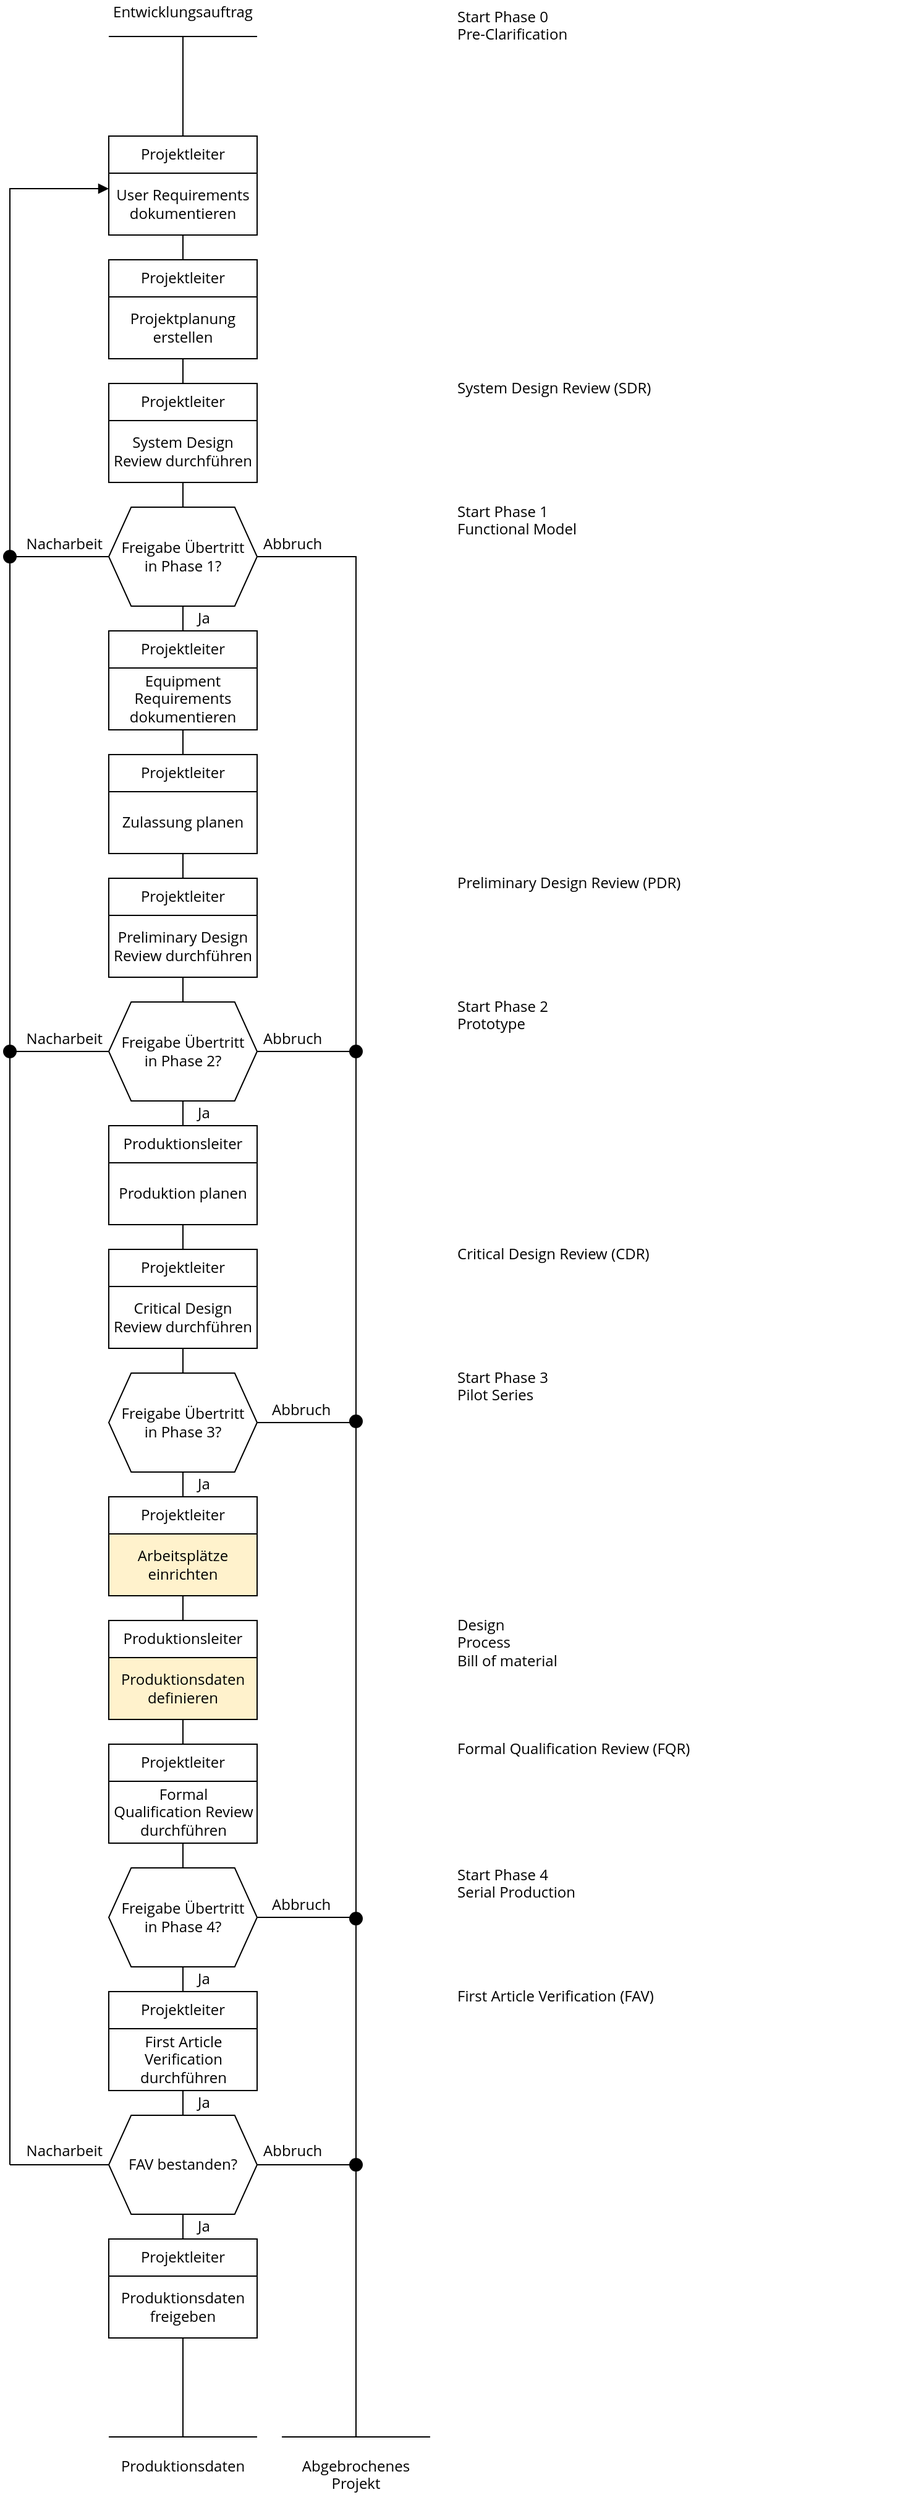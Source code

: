 <mxfile version="13.7.3" type="device"><diagram id="4S5-npywQPDvTMbEbsQe" name="Page-1"><mxGraphModel dx="2147" dy="675" grid="1" gridSize="10" guides="1" tooltips="1" connect="1" arrows="1" fold="1" page="1" pageScale="1" pageWidth="827" pageHeight="1169" math="0" shadow="0"><root><mxCell id="0"/><mxCell id="1" parent="0"/><mxCell id="5YBqX78m-PzI1qTNsg00-1" value="" style="rounded=0;whiteSpace=wrap;html=1;align=left;horizontal=1;verticalAlign=top;strokeColor=none;fontFamily=Open Sans;" parent="1" vertex="1"><mxGeometry x="360" y="180" width="360" height="100" as="geometry"/></mxCell><mxCell id="5YBqX78m-PzI1qTNsg00-2" value="" style="endArrow=none;html=1;fontFamily=Open Sans;" parent="1" edge="1"><mxGeometry width="50" height="50" relative="1" as="geometry"><mxPoint x="80" y="109.5" as="sourcePoint"/><mxPoint x="200" y="109.5" as="targetPoint"/></mxGeometry></mxCell><mxCell id="5YBqX78m-PzI1qTNsg00-3" value="&lt;span style=&quot;text-align: left&quot;&gt;Entwicklungsauftrag&lt;/span&gt;" style="text;html=1;strokeColor=none;fillColor=none;align=center;verticalAlign=middle;whiteSpace=wrap;rounded=0;fontFamily=Open Sans;" parent="1" vertex="1"><mxGeometry x="80" y="80" width="120" height="20" as="geometry"/></mxCell><mxCell id="5YBqX78m-PzI1qTNsg00-4" value="" style="endArrow=none;html=1;fontFamily=Open Sans;" parent="1" edge="1"><mxGeometry width="50" height="50" relative="1" as="geometry"><mxPoint x="140" y="190" as="sourcePoint"/><mxPoint x="140" y="110" as="targetPoint"/></mxGeometry></mxCell><mxCell id="5YBqX78m-PzI1qTNsg00-5" value="" style="verticalLabelPosition=bottom;verticalAlign=top;html=1;shape=hexagon;perimeter=hexagonPerimeter2;arcSize=6;size=0.151;fontFamily=Open Sans;" parent="1" vertex="1"><mxGeometry x="80" y="490" width="120" height="80" as="geometry"/></mxCell><mxCell id="5YBqX78m-PzI1qTNsg00-6" value="Freigabe Übertritt in Phase 1?" style="text;html=1;strokeColor=none;fillColor=none;align=center;verticalAlign=middle;whiteSpace=wrap;rounded=0;fontFamily=Open Sans;spacingLeft=4;spacingRight=4;" parent="1" vertex="1"><mxGeometry x="80" y="490" width="120" height="80" as="geometry"/></mxCell><mxCell id="5YBqX78m-PzI1qTNsg00-7" value="" style="endArrow=none;html=1;fontFamily=Open Sans;" parent="1" edge="1"><mxGeometry width="50" height="50" relative="1" as="geometry"><mxPoint x="140" y="290" as="sourcePoint"/><mxPoint x="140" y="270" as="targetPoint"/></mxGeometry></mxCell><UserObject label="User Requirements dokumentieren" id="5YBqX78m-PzI1qTNsg00-11"><mxCell style="rounded=0;whiteSpace=wrap;html=1;fontFamily=Open Sans;" parent="1" vertex="1"><mxGeometry x="80" y="220" width="120" height="50" as="geometry"/></mxCell></UserObject><mxCell id="5YBqX78m-PzI1qTNsg00-12" value="Projektleiter" style="rounded=0;whiteSpace=wrap;html=1;fontFamily=Open Sans;" parent="1" vertex="1"><mxGeometry x="80" y="190" width="120" height="30" as="geometry"/></mxCell><mxCell id="5YBqX78m-PzI1qTNsg00-15" value="" style="endArrow=none;html=1;fontFamily=Open Sans;" parent="1" edge="1"><mxGeometry width="50" height="50" relative="1" as="geometry"><mxPoint x="140" y="390" as="sourcePoint"/><mxPoint x="140" y="370" as="targetPoint"/></mxGeometry></mxCell><mxCell id="5YBqX78m-PzI1qTNsg00-18" value="&lt;div&gt;&lt;br&gt;&lt;/div&gt;" style="rounded=0;whiteSpace=wrap;html=1;align=left;horizontal=1;verticalAlign=top;strokeColor=none;fontFamily=Open Sans;" parent="1" vertex="1"><mxGeometry x="360" y="280" width="360" height="100" as="geometry"/></mxCell><mxCell id="5YBqX78m-PzI1qTNsg00-20" value="" style="endArrow=none;html=1;fontFamily=Open Sans;" parent="1" edge="1"><mxGeometry width="50" height="50" relative="1" as="geometry"><mxPoint x="140" y="390" as="sourcePoint"/><mxPoint x="140" y="370" as="targetPoint"/></mxGeometry></mxCell><mxCell id="5YBqX78m-PzI1qTNsg00-21" value="System Design Review durchführen" style="rounded=0;whiteSpace=wrap;html=1;fontFamily=Open Sans;" parent="1" vertex="1"><mxGeometry x="80" y="420" width="120" height="50" as="geometry"/></mxCell><mxCell id="5YBqX78m-PzI1qTNsg00-22" value="Projektleiter" style="rounded=0;whiteSpace=wrap;html=1;fontFamily=Open Sans;" parent="1" vertex="1"><mxGeometry x="80" y="390" width="120" height="30" as="geometry"/></mxCell><mxCell id="5YBqX78m-PzI1qTNsg00-23" value="System Design Review (SDR)" style="rounded=0;whiteSpace=wrap;html=1;align=left;horizontal=1;verticalAlign=top;strokeColor=none;fontFamily=Open Sans;" parent="1" vertex="1"><mxGeometry x="360" y="380" width="360" height="100" as="geometry"/></mxCell><mxCell id="5YBqX78m-PzI1qTNsg00-28" value="Produktionsdaten" style="text;html=1;strokeColor=none;fillColor=none;align=center;verticalAlign=top;whiteSpace=wrap;rounded=0;fontFamily=Open Sans;spacing=2;" parent="1" vertex="1"><mxGeometry x="80" y="2060" width="120" height="40" as="geometry"/></mxCell><mxCell id="5YBqX78m-PzI1qTNsg00-29" value="" style="endArrow=none;html=1;fontFamily=Open Sans;" parent="1" edge="1"><mxGeometry width="50" height="50" relative="1" as="geometry"><mxPoint x="80" y="2050" as="sourcePoint"/><mxPoint x="200" y="2050" as="targetPoint"/></mxGeometry></mxCell><mxCell id="5YBqX78m-PzI1qTNsg00-33" value="Abgebrochenes Projekt" style="text;html=1;strokeColor=none;fillColor=none;align=center;verticalAlign=top;whiteSpace=wrap;rounded=0;fontFamily=Open Sans;" parent="1" vertex="1"><mxGeometry x="220" y="2060" width="120" height="40" as="geometry"/></mxCell><mxCell id="5YBqX78m-PzI1qTNsg00-34" value="" style="endArrow=none;html=1;fontFamily=Open Sans;" parent="1" edge="1"><mxGeometry width="50" height="50" relative="1" as="geometry"><mxPoint x="220" y="2050" as="sourcePoint"/><mxPoint x="340" y="2050" as="targetPoint"/></mxGeometry></mxCell><mxCell id="5YBqX78m-PzI1qTNsg00-35" value="" style="edgeStyle=orthogonalEdgeStyle;rounded=0;orthogonalLoop=1;jettySize=auto;html=1;strokeColor=none;startArrow=none;startFill=0;fontFamily=Open Sans;" parent="1" target="5YBqX78m-PzI1qTNsg00-36" edge="1"><mxGeometry relative="1" as="geometry"><mxPoint x="400" y="520" as="sourcePoint"/></mxGeometry></mxCell><mxCell id="5YBqX78m-PzI1qTNsg00-36" value="Abbruch" style="text;html=1;strokeColor=none;fillColor=none;align=left;verticalAlign=middle;whiteSpace=wrap;rounded=0;fontFamily=Open Sans;spacingLeft=3;" parent="1" vertex="1"><mxGeometry x="200" y="510" width="70" height="20" as="geometry"/></mxCell><mxCell id="5YBqX78m-PzI1qTNsg00-37" value="Ja" style="text;html=1;strokeColor=none;fillColor=none;align=left;verticalAlign=middle;whiteSpace=wrap;rounded=0;fontFamily=Open Sans;" parent="1" vertex="1"><mxGeometry x="150" y="851" width="70" height="20" as="geometry"/></mxCell><mxCell id="5YBqX78m-PzI1qTNsg00-38" value="" style="endArrow=none;html=1;edgeStyle=orthogonalEdgeStyle;entryX=1;entryY=0.5;entryDx=0;entryDy=0;rounded=0;fontFamily=Open Sans;exitX=0.5;exitY=0;exitDx=0;exitDy=0;" parent="1" target="5YBqX78m-PzI1qTNsg00-6" edge="1" source="QxQH1UHk9hjc1HuETbbz-81"><mxGeometry width="50" height="50" relative="1" as="geometry"><mxPoint x="280" y="920" as="sourcePoint"/><mxPoint x="380" y="670" as="targetPoint"/><Array as="points"><mxPoint x="280" y="530"/></Array></mxGeometry></mxCell><mxCell id="iiQPkb9MtmS28dJ8HdLP-1" value="" style="endArrow=none;html=1;entryX=0.5;entryY=1;entryDx=0;entryDy=0;" parent="1" source="5YBqX78m-PzI1qTNsg00-6" target="5YBqX78m-PzI1qTNsg00-21" edge="1"><mxGeometry width="50" height="50" relative="1" as="geometry"><mxPoint x="390" y="570" as="sourcePoint"/><mxPoint x="440" y="520" as="targetPoint"/></mxGeometry></mxCell><mxCell id="QxQH1UHk9hjc1HuETbbz-88" value="" style="edgeStyle=orthogonalEdgeStyle;rounded=0;orthogonalLoop=1;jettySize=auto;html=1;endArrow=none;endFill=0;fontColor=#000000;" edge="1" parent="1" source="iiQPkb9MtmS28dJ8HdLP-6" target="QxQH1UHk9hjc1HuETbbz-22"><mxGeometry relative="1" as="geometry"/></mxCell><UserObject label="Produktion planen" id="iiQPkb9MtmS28dJ8HdLP-6"><mxCell style="rounded=0;whiteSpace=wrap;html=1;fontFamily=Open Sans;" parent="1" vertex="1"><mxGeometry x="80" y="1020" width="120" height="50" as="geometry"/></mxCell></UserObject><mxCell id="iiQPkb9MtmS28dJ8HdLP-7" value="Produktionsleiter" style="rounded=0;whiteSpace=wrap;html=1;fontFamily=Open Sans;" parent="1" vertex="1"><mxGeometry x="80" y="990" width="120" height="30" as="geometry"/></mxCell><mxCell id="iiQPkb9MtmS28dJ8HdLP-9" value="" style="rounded=0;whiteSpace=wrap;html=1;align=left;horizontal=1;verticalAlign=top;strokeColor=none;fontFamily=Open Sans;" parent="1" vertex="1"><mxGeometry x="360" y="980" width="360" height="100" as="geometry"/></mxCell><mxCell id="iiQPkb9MtmS28dJ8HdLP-13" value="" style="endArrow=none;html=1;entryX=0.5;entryY=1;entryDx=0;entryDy=0;fontFamily=Open Sans;exitX=0.5;exitY=0;exitDx=0;exitDy=0;dashed=1;" parent="1" edge="1"><mxGeometry width="50" height="50" relative="1" as="geometry"><mxPoint x="140" y="1150" as="sourcePoint"/><mxPoint x="140" y="1130" as="targetPoint"/></mxGeometry></mxCell><mxCell id="QxQH1UHk9hjc1HuETbbz-90" value="" style="edgeStyle=orthogonalEdgeStyle;rounded=0;orthogonalLoop=1;jettySize=auto;html=1;endArrow=none;endFill=0;fontColor=#000000;" edge="1" parent="1" source="iiQPkb9MtmS28dJ8HdLP-14" target="QxQH1UHk9hjc1HuETbbz-74"><mxGeometry relative="1" as="geometry"/></mxCell><UserObject label="Arbeitsplätze einrichten" link="https://knowledge.mint-system.ch/#/Odoo Handbuch#arbeitsplätze-einrichten" id="iiQPkb9MtmS28dJ8HdLP-14"><mxCell style="rounded=0;whiteSpace=wrap;html=1;fillColor=#fff2cc;strokeColor=#000000;fontFamily=Open Sans;" parent="1" vertex="1"><mxGeometry x="80" y="1320" width="120" height="50" as="geometry"/></mxCell></UserObject><mxCell id="iiQPkb9MtmS28dJ8HdLP-15" value="Projektleiter" style="rounded=0;whiteSpace=wrap;html=1;fontFamily=Open Sans;" parent="1" vertex="1"><mxGeometry x="80" y="1290" width="120" height="30" as="geometry"/></mxCell><mxCell id="QxQH1UHk9hjc1HuETbbz-1" value="Projektleiter" style="rounded=0;whiteSpace=wrap;html=1;fontFamily=Open Sans;" vertex="1" parent="1"><mxGeometry x="80" y="290" width="120" height="30" as="geometry"/></mxCell><UserObject label="Projektplanung erstellen" id="QxQH1UHk9hjc1HuETbbz-2"><mxCell style="rounded=0;whiteSpace=wrap;html=1;fontFamily=Open Sans;" vertex="1" parent="1"><mxGeometry x="80" y="320" width="120" height="50" as="geometry"/></mxCell></UserObject><mxCell id="QxQH1UHk9hjc1HuETbbz-77" value="" style="edgeStyle=orthogonalEdgeStyle;rounded=0;orthogonalLoop=1;jettySize=auto;html=1;endArrow=none;endFill=0;fontColor=#000000;" edge="1" parent="1" source="QxQH1UHk9hjc1HuETbbz-3" target="QxQH1UHk9hjc1HuETbbz-6"><mxGeometry relative="1" as="geometry"/></mxCell><UserObject label="Equipment Requirements dokumentieren" id="QxQH1UHk9hjc1HuETbbz-3"><mxCell style="rounded=0;whiteSpace=wrap;html=1;fontFamily=Open Sans;" vertex="1" parent="1"><mxGeometry x="80" y="620" width="120" height="50" as="geometry"/></mxCell></UserObject><mxCell id="QxQH1UHk9hjc1HuETbbz-4" value="Projektleiter" style="rounded=0;whiteSpace=wrap;html=1;fontFamily=Open Sans;" vertex="1" parent="1"><mxGeometry x="80" y="590" width="120" height="30" as="geometry"/></mxCell><mxCell id="QxQH1UHk9hjc1HuETbbz-78" value="" style="edgeStyle=orthogonalEdgeStyle;rounded=0;orthogonalLoop=1;jettySize=auto;html=1;endArrow=none;endFill=0;fontColor=#000000;" edge="1" parent="1" source="QxQH1UHk9hjc1HuETbbz-5" target="QxQH1UHk9hjc1HuETbbz-10"><mxGeometry relative="1" as="geometry"/></mxCell><UserObject label="Zulassung planen" id="QxQH1UHk9hjc1HuETbbz-5"><mxCell style="rounded=0;whiteSpace=wrap;html=1;fontFamily=Open Sans;" vertex="1" parent="1"><mxGeometry x="80" y="720" width="120" height="50" as="geometry"/></mxCell></UserObject><mxCell id="QxQH1UHk9hjc1HuETbbz-6" value="Projektleiter" style="rounded=0;whiteSpace=wrap;html=1;fontFamily=Open Sans;" vertex="1" parent="1"><mxGeometry x="80" y="690" width="120" height="30" as="geometry"/></mxCell><mxCell id="QxQH1UHk9hjc1HuETbbz-79" value="" style="edgeStyle=orthogonalEdgeStyle;rounded=0;orthogonalLoop=1;jettySize=auto;html=1;endArrow=none;endFill=0;fontColor=#000000;" edge="1" parent="1" source="QxQH1UHk9hjc1HuETbbz-9"><mxGeometry relative="1" as="geometry"><mxPoint x="140" y="900" as="targetPoint"/></mxGeometry></mxCell><mxCell id="QxQH1UHk9hjc1HuETbbz-9" value="Preliminary Design Review durchführen" style="rounded=0;whiteSpace=wrap;html=1;fontFamily=Open Sans;" vertex="1" parent="1"><mxGeometry x="80" y="820" width="120" height="50" as="geometry"/></mxCell><mxCell id="QxQH1UHk9hjc1HuETbbz-10" value="Projektleiter" style="rounded=0;whiteSpace=wrap;html=1;fontFamily=Open Sans;" vertex="1" parent="1"><mxGeometry x="80" y="790" width="120" height="30" as="geometry"/></mxCell><mxCell id="QxQH1UHk9hjc1HuETbbz-12" value="&lt;span style=&quot;text-align: center&quot;&gt;Preliminary Design Review (PDR)&lt;/span&gt;" style="rounded=0;whiteSpace=wrap;html=1;align=left;horizontal=1;verticalAlign=top;strokeColor=none;fontFamily=Open Sans;" vertex="1" parent="1"><mxGeometry x="360" y="780" width="360" height="100" as="geometry"/></mxCell><mxCell id="QxQH1UHk9hjc1HuETbbz-13" value="" style="verticalLabelPosition=bottom;verticalAlign=top;html=1;shape=hexagon;perimeter=hexagonPerimeter2;arcSize=6;size=0.151;fontFamily=Open Sans;" vertex="1" parent="1"><mxGeometry x="80" y="890" width="120" height="80" as="geometry"/></mxCell><mxCell id="QxQH1UHk9hjc1HuETbbz-80" value="" style="edgeStyle=orthogonalEdgeStyle;rounded=0;orthogonalLoop=1;jettySize=auto;html=1;endArrow=none;endFill=0;fontColor=#000000;" edge="1" parent="1" source="QxQH1UHk9hjc1HuETbbz-14" target="iiQPkb9MtmS28dJ8HdLP-7"><mxGeometry relative="1" as="geometry"/></mxCell><mxCell id="QxQH1UHk9hjc1HuETbbz-82" value="" style="edgeStyle=orthogonalEdgeStyle;rounded=0;orthogonalLoop=1;jettySize=auto;html=1;endArrow=none;endFill=0;fontColor=#000000;" edge="1" parent="1" source="QxQH1UHk9hjc1HuETbbz-14" target="QxQH1UHk9hjc1HuETbbz-81"><mxGeometry relative="1" as="geometry"/></mxCell><mxCell id="QxQH1UHk9hjc1HuETbbz-14" value="Freigabe Übertritt in Phase 2?" style="text;html=1;strokeColor=none;fillColor=none;align=center;verticalAlign=middle;whiteSpace=wrap;rounded=0;fontFamily=Open Sans;spacingLeft=4;spacingRight=4;" vertex="1" parent="1"><mxGeometry x="80" y="890" width="120" height="80" as="geometry"/></mxCell><mxCell id="QxQH1UHk9hjc1HuETbbz-15" value="" style="edgeStyle=orthogonalEdgeStyle;rounded=0;orthogonalLoop=1;jettySize=auto;html=1;strokeColor=none;startArrow=none;startFill=0;fontFamily=Open Sans;" edge="1" target="QxQH1UHk9hjc1HuETbbz-16" parent="1"><mxGeometry relative="1" as="geometry"><mxPoint x="400" y="920" as="sourcePoint"/></mxGeometry></mxCell><mxCell id="QxQH1UHk9hjc1HuETbbz-16" value="Abbruch" style="text;html=1;strokeColor=none;fillColor=none;align=left;verticalAlign=middle;whiteSpace=wrap;rounded=0;fontFamily=Open Sans;spacingLeft=3;" vertex="1" parent="1"><mxGeometry x="200" y="910" width="70" height="20" as="geometry"/></mxCell><mxCell id="QxQH1UHk9hjc1HuETbbz-89" value="" style="edgeStyle=orthogonalEdgeStyle;rounded=0;orthogonalLoop=1;jettySize=auto;html=1;endArrow=none;endFill=0;fontColor=#000000;" edge="1" parent="1" source="QxQH1UHk9hjc1HuETbbz-21" target="iiQPkb9MtmS28dJ8HdLP-15"><mxGeometry relative="1" as="geometry"/></mxCell><mxCell id="QxQH1UHk9hjc1HuETbbz-21" value="Critical Design Review durchführen" style="rounded=0;whiteSpace=wrap;html=1;fontFamily=Open Sans;" vertex="1" parent="1"><mxGeometry x="80" y="1120" width="120" height="50" as="geometry"/></mxCell><mxCell id="QxQH1UHk9hjc1HuETbbz-22" value="Projektleiter" style="rounded=0;whiteSpace=wrap;html=1;fontFamily=Open Sans;" vertex="1" parent="1"><mxGeometry x="80" y="1090" width="120" height="30" as="geometry"/></mxCell><mxCell id="QxQH1UHk9hjc1HuETbbz-23" value="&lt;span style=&quot;text-align: center&quot;&gt;Critical Design Review (CDR)&lt;/span&gt;" style="rounded=0;whiteSpace=wrap;html=1;align=left;horizontal=1;verticalAlign=top;strokeColor=none;fontFamily=Open Sans;" vertex="1" parent="1"><mxGeometry x="360" y="1080" width="360" height="100" as="geometry"/></mxCell><mxCell id="QxQH1UHk9hjc1HuETbbz-24" value="" style="verticalLabelPosition=bottom;verticalAlign=top;html=1;shape=hexagon;perimeter=hexagonPerimeter2;arcSize=6;size=0.151;fontFamily=Open Sans;" vertex="1" parent="1"><mxGeometry x="80" y="1190" width="120" height="80" as="geometry"/></mxCell><mxCell id="QxQH1UHk9hjc1HuETbbz-25" value="Freigabe Übertritt in Phase 3?" style="text;html=1;strokeColor=none;fillColor=none;align=center;verticalAlign=middle;whiteSpace=wrap;rounded=0;fontFamily=Open Sans;spacingLeft=4;spacingRight=4;" vertex="1" parent="1"><mxGeometry x="80" y="1190" width="120" height="80" as="geometry"/></mxCell><mxCell id="QxQH1UHk9hjc1HuETbbz-26" value="" style="edgeStyle=orthogonalEdgeStyle;rounded=0;orthogonalLoop=1;jettySize=auto;html=1;strokeColor=none;startArrow=none;startFill=0;fontFamily=Open Sans;" edge="1" target="QxQH1UHk9hjc1HuETbbz-27" parent="1"><mxGeometry relative="1" as="geometry"><mxPoint x="400" y="1220" as="sourcePoint"/></mxGeometry></mxCell><mxCell id="QxQH1UHk9hjc1HuETbbz-27" value="Abbruch" style="text;html=1;strokeColor=none;fillColor=none;align=left;verticalAlign=middle;whiteSpace=wrap;rounded=0;fontFamily=Open Sans;" vertex="1" parent="1"><mxGeometry x="210" y="1210" width="70" height="20" as="geometry"/></mxCell><mxCell id="QxQH1UHk9hjc1HuETbbz-28" value="" style="endArrow=none;html=1;entryX=0.5;entryY=1;entryDx=0;entryDy=0;fontFamily=Open Sans;exitX=0.5;exitY=0;exitDx=0;exitDy=0;dashed=1;" edge="1" parent="1"><mxGeometry width="50" height="50" relative="1" as="geometry"><mxPoint x="140" y="1550" as="sourcePoint"/><mxPoint x="140" y="1530" as="targetPoint"/></mxGeometry></mxCell><mxCell id="QxQH1UHk9hjc1HuETbbz-92" value="" style="edgeStyle=orthogonalEdgeStyle;rounded=0;orthogonalLoop=1;jettySize=auto;html=1;endArrow=none;endFill=0;fontColor=#000000;" edge="1" parent="1" source="QxQH1UHk9hjc1HuETbbz-29" target="QxQH1UHk9hjc1HuETbbz-38"><mxGeometry relative="1" as="geometry"/></mxCell><mxCell id="QxQH1UHk9hjc1HuETbbz-29" value="Formal Qualification Review durchführen" style="rounded=0;whiteSpace=wrap;html=1;fontFamily=Open Sans;spacingLeft=3;spacingRight=2;" vertex="1" parent="1"><mxGeometry x="80" y="1520" width="120" height="50" as="geometry"/></mxCell><mxCell id="QxQH1UHk9hjc1HuETbbz-30" value="Projektleiter" style="rounded=0;whiteSpace=wrap;html=1;fontFamily=Open Sans;" vertex="1" parent="1"><mxGeometry x="80" y="1490" width="120" height="30" as="geometry"/></mxCell><mxCell id="QxQH1UHk9hjc1HuETbbz-31" value="&lt;span style=&quot;text-align: center&quot;&gt;Formal Qualification Review (FQR)&lt;/span&gt;" style="rounded=0;whiteSpace=wrap;html=1;align=left;horizontal=1;verticalAlign=top;strokeColor=none;fontFamily=Open Sans;" vertex="1" parent="1"><mxGeometry x="360" y="1480" width="360" height="100" as="geometry"/></mxCell><mxCell id="QxQH1UHk9hjc1HuETbbz-32" value="" style="edgeStyle=orthogonalEdgeStyle;rounded=0;orthogonalLoop=1;jettySize=auto;html=1;strokeColor=none;startArrow=none;startFill=0;fontFamily=Open Sans;" edge="1" parent="1"><mxGeometry relative="1" as="geometry"><mxPoint x="400" y="1610" as="sourcePoint"/><mxPoint x="280" y="1610" as="targetPoint"/></mxGeometry></mxCell><mxCell id="QxQH1UHk9hjc1HuETbbz-36" value="Projektleiter" style="rounded=0;whiteSpace=wrap;html=1;fontFamily=Open Sans;" vertex="1" parent="1"><mxGeometry x="80" y="1440" width="120" height="30" as="geometry"/></mxCell><mxCell id="QxQH1UHk9hjc1HuETbbz-37" value="" style="verticalLabelPosition=bottom;verticalAlign=top;html=1;shape=hexagon;perimeter=hexagonPerimeter2;arcSize=6;size=0.151;fontFamily=Open Sans;" vertex="1" parent="1"><mxGeometry x="80" y="1590" width="120" height="80" as="geometry"/></mxCell><mxCell id="QxQH1UHk9hjc1HuETbbz-93" value="" style="edgeStyle=orthogonalEdgeStyle;rounded=0;orthogonalLoop=1;jettySize=auto;html=1;endArrow=none;endFill=0;fontColor=#000000;" edge="1" parent="1" source="QxQH1UHk9hjc1HuETbbz-38" target="QxQH1UHk9hjc1HuETbbz-64"><mxGeometry relative="1" as="geometry"/></mxCell><mxCell id="QxQH1UHk9hjc1HuETbbz-38" value="Freigabe Übertritt in Phase 4?" style="text;html=1;strokeColor=none;fillColor=none;align=center;verticalAlign=middle;whiteSpace=wrap;rounded=0;fontFamily=Open Sans;spacingLeft=4;spacingRight=4;" vertex="1" parent="1"><mxGeometry x="80" y="1590" width="120" height="80" as="geometry"/></mxCell><mxCell id="QxQH1UHk9hjc1HuETbbz-39" value="Abbruch" style="text;html=1;strokeColor=none;fillColor=none;align=left;verticalAlign=middle;whiteSpace=wrap;rounded=0;fontFamily=Open Sans;" vertex="1" parent="1"><mxGeometry x="210" y="1610" width="70" height="20" as="geometry"/></mxCell><mxCell id="QxQH1UHk9hjc1HuETbbz-43" value="" style="edgeStyle=orthogonalEdgeStyle;rounded=0;orthogonalLoop=1;jettySize=auto;html=1;strokeColor=none;startArrow=none;startFill=0;fontFamily=Open Sans;" edge="1" parent="1"><mxGeometry relative="1" as="geometry"><mxPoint x="720" y="530" as="sourcePoint"/><mxPoint x="600" y="530" as="targetPoint"/></mxGeometry></mxCell><mxCell id="QxQH1UHk9hjc1HuETbbz-47" value="Ja" style="text;html=1;strokeColor=none;fillColor=none;align=left;verticalAlign=middle;whiteSpace=wrap;rounded=0;fontFamily=Open Sans;" vertex="1" parent="1"><mxGeometry x="150" y="570" width="70" height="20" as="geometry"/></mxCell><mxCell id="QxQH1UHk9hjc1HuETbbz-48" value="" style="endArrow=none;html=1;entryX=0.5;entryY=1;entryDx=0;entryDy=0;" edge="1" parent="1" source="QxQH1UHk9hjc1HuETbbz-4" target="5YBqX78m-PzI1qTNsg00-6"><mxGeometry width="50" height="50" relative="1" as="geometry"><mxPoint x="490" y="800" as="sourcePoint"/><mxPoint x="540" y="750" as="targetPoint"/></mxGeometry></mxCell><mxCell id="QxQH1UHk9hjc1HuETbbz-49" value="Ja" style="text;html=1;strokeColor=none;fillColor=none;align=left;verticalAlign=middle;whiteSpace=wrap;rounded=0;fontFamily=Open Sans;" vertex="1" parent="1"><mxGeometry x="150" y="970" width="70" height="20" as="geometry"/></mxCell><mxCell id="QxQH1UHk9hjc1HuETbbz-50" value="Start Phase 0&lt;br&gt;Pre-Clarification" style="rounded=0;whiteSpace=wrap;html=1;align=left;horizontal=1;verticalAlign=top;strokeColor=none;fontFamily=Open Sans;" vertex="1" parent="1"><mxGeometry x="360" y="80" width="360" height="100" as="geometry"/></mxCell><mxCell id="QxQH1UHk9hjc1HuETbbz-51" value="Start Phase 1&lt;br&gt;Functional Model" style="rounded=0;whiteSpace=wrap;html=1;align=left;horizontal=1;verticalAlign=top;strokeColor=none;fontFamily=Open Sans;" vertex="1" parent="1"><mxGeometry x="360" y="480" width="360" height="100" as="geometry"/></mxCell><mxCell id="QxQH1UHk9hjc1HuETbbz-52" value="&lt;span style=&quot;text-align: center&quot;&gt;Start Phase 2&lt;br&gt;Prototype&amp;nbsp;&lt;/span&gt;" style="rounded=0;whiteSpace=wrap;html=1;align=left;horizontal=1;verticalAlign=top;strokeColor=none;fontFamily=Open Sans;" vertex="1" parent="1"><mxGeometry x="360" y="880" width="360" height="100" as="geometry"/></mxCell><mxCell id="QxQH1UHk9hjc1HuETbbz-53" value="&lt;span style=&quot;text-align: center&quot;&gt;Start Phase 3&lt;br&gt;Pilot Series&lt;/span&gt;" style="rounded=0;whiteSpace=wrap;html=1;align=left;horizontal=1;verticalAlign=top;strokeColor=none;fontFamily=Open Sans;" vertex="1" parent="1"><mxGeometry x="360" y="1180" width="360" height="100" as="geometry"/></mxCell><mxCell id="QxQH1UHk9hjc1HuETbbz-54" value="&lt;span style=&quot;text-align: center&quot;&gt;Start Phase 4&lt;br&gt;Serial Production&lt;/span&gt;" style="rounded=0;whiteSpace=wrap;html=1;align=left;horizontal=1;verticalAlign=top;strokeColor=none;fontFamily=Open Sans;" vertex="1" parent="1"><mxGeometry x="360" y="1582" width="360" height="98" as="geometry"/></mxCell><mxCell id="QxQH1UHk9hjc1HuETbbz-55" value="" style="endArrow=none;html=1;entryX=0.5;entryY=1;entryDx=0;entryDy=0;fontFamily=Open Sans;exitX=0.5;exitY=0;exitDx=0;exitDy=0;dashed=1;" edge="1" parent="1"><mxGeometry width="50" height="50" relative="1" as="geometry"><mxPoint x="140" y="1746" as="sourcePoint"/><mxPoint x="140" y="1726" as="targetPoint"/></mxGeometry></mxCell><mxCell id="QxQH1UHk9hjc1HuETbbz-57" value="Projektleiter" style="rounded=0;whiteSpace=wrap;html=1;fontFamily=Open Sans;" vertex="1" parent="1"><mxGeometry x="80" y="1690" width="120" height="30" as="geometry"/></mxCell><mxCell id="QxQH1UHk9hjc1HuETbbz-58" value="&lt;span style=&quot;text-align: center&quot;&gt;First Article Verification (FAV)&lt;/span&gt;" style="rounded=0;whiteSpace=wrap;html=1;align=left;horizontal=1;verticalAlign=top;strokeColor=none;fontFamily=Open Sans;" vertex="1" parent="1"><mxGeometry x="360" y="1680" width="360" height="100" as="geometry"/></mxCell><mxCell id="QxQH1UHk9hjc1HuETbbz-59" value="" style="edgeStyle=orthogonalEdgeStyle;rounded=0;orthogonalLoop=1;jettySize=auto;html=1;strokeColor=none;startArrow=none;startFill=0;fontFamily=Open Sans;" edge="1" parent="1"><mxGeometry relative="1" as="geometry"><mxPoint x="400" y="1820" as="sourcePoint"/><mxPoint x="280" y="1820" as="targetPoint"/></mxGeometry></mxCell><mxCell id="QxQH1UHk9hjc1HuETbbz-60" value="" style="verticalLabelPosition=bottom;verticalAlign=top;html=1;shape=hexagon;perimeter=hexagonPerimeter2;arcSize=6;size=0.151;fontFamily=Open Sans;" vertex="1" parent="1"><mxGeometry x="80" y="1790" width="120" height="80" as="geometry"/></mxCell><mxCell id="QxQH1UHk9hjc1HuETbbz-98" value="" style="edgeStyle=orthogonalEdgeStyle;rounded=0;orthogonalLoop=1;jettySize=auto;html=1;endArrow=none;endFill=0;fontColor=#000000;" edge="1" parent="1" source="QxQH1UHk9hjc1HuETbbz-61" target="QxQH1UHk9hjc1HuETbbz-66"><mxGeometry relative="1" as="geometry"/></mxCell><mxCell id="QxQH1UHk9hjc1HuETbbz-61" value="FAV bestanden?" style="text;html=1;strokeColor=none;fillColor=none;align=center;verticalAlign=middle;whiteSpace=wrap;rounded=0;fontFamily=Open Sans;spacingLeft=4;spacingRight=4;" vertex="1" parent="1"><mxGeometry x="80" y="1790" width="120" height="80" as="geometry"/></mxCell><mxCell id="QxQH1UHk9hjc1HuETbbz-62" value="Abbruch" style="text;html=1;strokeColor=none;fillColor=none;align=left;verticalAlign=middle;whiteSpace=wrap;rounded=0;fontFamily=Open Sans;spacingLeft=3;" vertex="1" parent="1"><mxGeometry x="200" y="1809" width="70" height="20" as="geometry"/></mxCell><mxCell id="QxQH1UHk9hjc1HuETbbz-63" value="" style="rounded=0;whiteSpace=wrap;html=1;align=left;horizontal=1;verticalAlign=top;strokeColor=none;fontFamily=Open Sans;" vertex="1" parent="1"><mxGeometry x="360" y="1846" width="360" height="96" as="geometry"/></mxCell><mxCell id="QxQH1UHk9hjc1HuETbbz-94" value="" style="edgeStyle=orthogonalEdgeStyle;rounded=0;orthogonalLoop=1;jettySize=auto;html=1;endArrow=none;endFill=0;fontColor=#000000;" edge="1" parent="1" source="QxQH1UHk9hjc1HuETbbz-64" target="QxQH1UHk9hjc1HuETbbz-61"><mxGeometry relative="1" as="geometry"/></mxCell><mxCell id="QxQH1UHk9hjc1HuETbbz-64" value="First Article Verification durchführen" style="rounded=0;whiteSpace=wrap;html=1;fontFamily=Open Sans;spacingLeft=3;spacingRight=2;" vertex="1" parent="1"><mxGeometry x="80" y="1720" width="120" height="50" as="geometry"/></mxCell><mxCell id="QxQH1UHk9hjc1HuETbbz-72" value="" style="edgeStyle=orthogonalEdgeStyle;rounded=0;orthogonalLoop=1;jettySize=auto;html=1;fontColor=#000000;endArrow=none;endFill=0;" edge="1" parent="1" source="QxQH1UHk9hjc1HuETbbz-65"><mxGeometry relative="1" as="geometry"><mxPoint x="140" y="2050" as="targetPoint"/></mxGeometry></mxCell><mxCell id="QxQH1UHk9hjc1HuETbbz-65" value="Produktionsdaten freigeben" style="rounded=0;whiteSpace=wrap;html=1;fontFamily=Open Sans;" vertex="1" parent="1"><mxGeometry x="80" y="1920" width="120" height="50" as="geometry"/></mxCell><mxCell id="QxQH1UHk9hjc1HuETbbz-66" value="Projektleiter" style="rounded=0;whiteSpace=wrap;html=1;fontFamily=Open Sans;" vertex="1" parent="1"><mxGeometry x="80" y="1890" width="120" height="30" as="geometry"/></mxCell><mxCell id="QxQH1UHk9hjc1HuETbbz-91" value="" style="edgeStyle=orthogonalEdgeStyle;rounded=0;orthogonalLoop=1;jettySize=auto;html=1;endArrow=none;endFill=0;fontColor=#000000;" edge="1" parent="1" source="QxQH1UHk9hjc1HuETbbz-73" target="QxQH1UHk9hjc1HuETbbz-30"><mxGeometry relative="1" as="geometry"/></mxCell><UserObject label="Produktionsdaten definieren" link="https://knowledge.mint-system.ch/#/Odoo Handbuch#produktionsdaten-definieren" id="QxQH1UHk9hjc1HuETbbz-73"><mxCell style="rounded=0;whiteSpace=wrap;html=1;fillColor=#fff2cc;strokeColor=#000000;fontFamily=Open Sans;" vertex="1" parent="1"><mxGeometry x="80" y="1420" width="120" height="50" as="geometry"/></mxCell></UserObject><mxCell id="QxQH1UHk9hjc1HuETbbz-74" value="Produktionsleiter" style="rounded=0;whiteSpace=wrap;html=1;fontFamily=Open Sans;" vertex="1" parent="1"><mxGeometry x="80" y="1390" width="120" height="30" as="geometry"/></mxCell><mxCell id="QxQH1UHk9hjc1HuETbbz-75" value="Design&lt;br&gt;Process&lt;br&gt;Bill of material" style="rounded=0;whiteSpace=wrap;html=1;align=left;horizontal=1;verticalAlign=top;strokeColor=none;fontFamily=Open Sans;" vertex="1" parent="1"><mxGeometry x="360" y="1380" width="360" height="100" as="geometry"/></mxCell><mxCell id="QxQH1UHk9hjc1HuETbbz-76" value="Ja" style="text;html=1;strokeColor=none;fillColor=none;align=left;verticalAlign=middle;whiteSpace=wrap;rounded=0;fontFamily=Open Sans;" vertex="1" parent="1"><mxGeometry x="150" y="1270" width="70" height="20" as="geometry"/></mxCell><mxCell id="QxQH1UHk9hjc1HuETbbz-81" value="" style="ellipse;whiteSpace=wrap;html=1;aspect=fixed;fontColor=#000000;fillColor=#000000;" vertex="1" parent="1"><mxGeometry x="275" y="925" width="10" height="10" as="geometry"/></mxCell><mxCell id="QxQH1UHk9hjc1HuETbbz-83" value="" style="ellipse;whiteSpace=wrap;html=1;aspect=fixed;fontColor=#000000;fillColor=#000000;" vertex="1" parent="1"><mxGeometry x="275" y="1224" width="10" height="10" as="geometry"/></mxCell><mxCell id="QxQH1UHk9hjc1HuETbbz-84" value="" style="endArrow=none;html=1;fontColor=#000000;exitX=1;exitY=0.5;exitDx=0;exitDy=0;" edge="1" parent="1" source="QxQH1UHk9hjc1HuETbbz-25"><mxGeometry width="50" height="50" relative="1" as="geometry"><mxPoint x="290" y="1190" as="sourcePoint"/><mxPoint x="280" y="1230" as="targetPoint"/></mxGeometry></mxCell><mxCell id="QxQH1UHk9hjc1HuETbbz-85" value="" style="endArrow=none;html=1;fontColor=#000000;entryX=0.5;entryY=1;entryDx=0;entryDy=0;" edge="1" parent="1" source="QxQH1UHk9hjc1HuETbbz-112" target="QxQH1UHk9hjc1HuETbbz-81"><mxGeometry width="50" height="50" relative="1" as="geometry"><mxPoint x="280" y="2050" as="sourcePoint"/><mxPoint x="340" y="950" as="targetPoint"/></mxGeometry></mxCell><mxCell id="QxQH1UHk9hjc1HuETbbz-87" value="" style="endArrow=none;html=1;fontColor=#000000;exitX=1;exitY=0.5;exitDx=0;exitDy=0;entryX=1;entryY=1;entryDx=0;entryDy=0;" edge="1" parent="1" source="QxQH1UHk9hjc1HuETbbz-38" target="QxQH1UHk9hjc1HuETbbz-39"><mxGeometry width="50" height="50" relative="1" as="geometry"><mxPoint x="280" y="1550" as="sourcePoint"/><mxPoint x="330" y="1500" as="targetPoint"/></mxGeometry></mxCell><mxCell id="QxQH1UHk9hjc1HuETbbz-95" value="Ja" style="text;html=1;strokeColor=none;fillColor=none;align=left;verticalAlign=middle;whiteSpace=wrap;rounded=0;fontFamily=Open Sans;" vertex="1" parent="1"><mxGeometry x="150" y="1670" width="70" height="20" as="geometry"/></mxCell><mxCell id="QxQH1UHk9hjc1HuETbbz-96" value="Ja" style="text;html=1;strokeColor=none;fillColor=none;align=left;verticalAlign=middle;whiteSpace=wrap;rounded=0;fontFamily=Open Sans;" vertex="1" parent="1"><mxGeometry x="150" y="1770" width="70" height="20" as="geometry"/></mxCell><mxCell id="QxQH1UHk9hjc1HuETbbz-97" value="Ja" style="text;html=1;strokeColor=none;fillColor=none;align=left;verticalAlign=middle;whiteSpace=wrap;rounded=0;fontFamily=Open Sans;" vertex="1" parent="1"><mxGeometry x="150" y="1870" width="70" height="20" as="geometry"/></mxCell><mxCell id="QxQH1UHk9hjc1HuETbbz-101" value="" style="endArrow=block;html=1;fontColor=#000000;exitX=0;exitY=0.5;exitDx=0;exitDy=0;entryX=0;entryY=0.25;entryDx=0;entryDy=0;edgeStyle=orthogonalEdgeStyle;rounded=0;endFill=1;" edge="1" parent="1" source="5YBqX78m-PzI1qTNsg00-6" target="5YBqX78m-PzI1qTNsg00-11"><mxGeometry width="50" height="50" relative="1" as="geometry"><mxPoint x="250" y="460" as="sourcePoint"/><mxPoint x="300" y="410" as="targetPoint"/><Array as="points"><mxPoint y="530"/><mxPoint y="233"/></Array></mxGeometry></mxCell><mxCell id="QxQH1UHk9hjc1HuETbbz-102" value="Nacharbeit" style="text;html=1;strokeColor=none;fillColor=none;align=right;verticalAlign=middle;whiteSpace=wrap;rounded=0;fontFamily=Open Sans;spacingRight=3;" vertex="1" parent="1"><mxGeometry y="510" width="80" height="20" as="geometry"/></mxCell><mxCell id="QxQH1UHk9hjc1HuETbbz-103" value="" style="ellipse;whiteSpace=wrap;html=1;aspect=fixed;fontColor=#000000;fillColor=#000000;" vertex="1" parent="1"><mxGeometry x="-5" y="525" width="10" height="10" as="geometry"/></mxCell><mxCell id="QxQH1UHk9hjc1HuETbbz-104" value="Nacharbeit" style="text;html=1;strokeColor=none;fillColor=none;align=right;verticalAlign=middle;whiteSpace=wrap;rounded=0;fontFamily=Open Sans;spacingLeft=3;spacingRight=3;" vertex="1" parent="1"><mxGeometry x="10" y="910" width="70" height="20" as="geometry"/></mxCell><mxCell id="QxQH1UHk9hjc1HuETbbz-105" value="" style="ellipse;whiteSpace=wrap;html=1;aspect=fixed;fontColor=#000000;fillColor=#000000;" vertex="1" parent="1"><mxGeometry x="-5" y="925" width="10" height="10" as="geometry"/></mxCell><mxCell id="QxQH1UHk9hjc1HuETbbz-106" value="" style="endArrow=none;html=1;fontColor=#000000;exitX=1;exitY=0.5;exitDx=0;exitDy=0;entryX=1;entryY=1;entryDx=0;entryDy=0;" edge="1" parent="1" source="QxQH1UHk9hjc1HuETbbz-105" target="QxQH1UHk9hjc1HuETbbz-104"><mxGeometry width="50" height="50" relative="1" as="geometry"><mxPoint x="100" y="930" as="sourcePoint"/><mxPoint x="150" y="880" as="targetPoint"/></mxGeometry></mxCell><mxCell id="QxQH1UHk9hjc1HuETbbz-108" value="" style="endArrow=none;html=1;fontColor=#000000;entryX=0.5;entryY=1;entryDx=0;entryDy=0;" edge="1" parent="1" target="QxQH1UHk9hjc1HuETbbz-103"><mxGeometry width="50" height="50" relative="1" as="geometry"><mxPoint y="1830" as="sourcePoint"/><mxPoint x="230" y="560" as="targetPoint"/></mxGeometry></mxCell><mxCell id="QxQH1UHk9hjc1HuETbbz-110" value="" style="endArrow=none;html=1;fontColor=#000000;" edge="1" parent="1" target="QxQH1UHk9hjc1HuETbbz-61"><mxGeometry width="50" height="50" relative="1" as="geometry"><mxPoint y="1830" as="sourcePoint"/><mxPoint x="230" y="1710" as="targetPoint"/></mxGeometry></mxCell><mxCell id="QxQH1UHk9hjc1HuETbbz-111" value="Nacharbeit" style="text;html=1;strokeColor=none;fillColor=none;align=right;verticalAlign=middle;whiteSpace=wrap;rounded=0;fontFamily=Open Sans;spacingLeft=3;spacingRight=3;" vertex="1" parent="1"><mxGeometry x="10" y="1809" width="70" height="20" as="geometry"/></mxCell><mxCell id="QxQH1UHk9hjc1HuETbbz-112" value="" style="ellipse;whiteSpace=wrap;html=1;aspect=fixed;fontColor=#000000;fillColor=#000000;" vertex="1" parent="1"><mxGeometry x="275" y="1626" width="10" height="10" as="geometry"/></mxCell><mxCell id="QxQH1UHk9hjc1HuETbbz-113" value="" style="endArrow=none;html=1;fontColor=#000000;entryX=0.5;entryY=1;entryDx=0;entryDy=0;" edge="1" parent="1" target="QxQH1UHk9hjc1HuETbbz-112"><mxGeometry width="50" height="50" relative="1" as="geometry"><mxPoint x="280" y="2050" as="sourcePoint"/><mxPoint x="280" y="935" as="targetPoint"/></mxGeometry></mxCell><mxCell id="QxQH1UHk9hjc1HuETbbz-114" value="" style="ellipse;whiteSpace=wrap;html=1;aspect=fixed;fontColor=#000000;fillColor=#000000;" vertex="1" parent="1"><mxGeometry x="275" y="1825" width="10" height="10" as="geometry"/></mxCell><mxCell id="QxQH1UHk9hjc1HuETbbz-115" value="" style="endArrow=none;html=1;fontColor=#000000;entryX=0;entryY=0.5;entryDx=0;entryDy=0;exitX=1;exitY=0.5;exitDx=0;exitDy=0;" edge="1" parent="1" source="QxQH1UHk9hjc1HuETbbz-61" target="QxQH1UHk9hjc1HuETbbz-114"><mxGeometry width="50" height="50" relative="1" as="geometry"><mxPoint x="170" y="1890" as="sourcePoint"/><mxPoint x="220" y="1840" as="targetPoint"/></mxGeometry></mxCell></root></mxGraphModel></diagram></mxfile>
